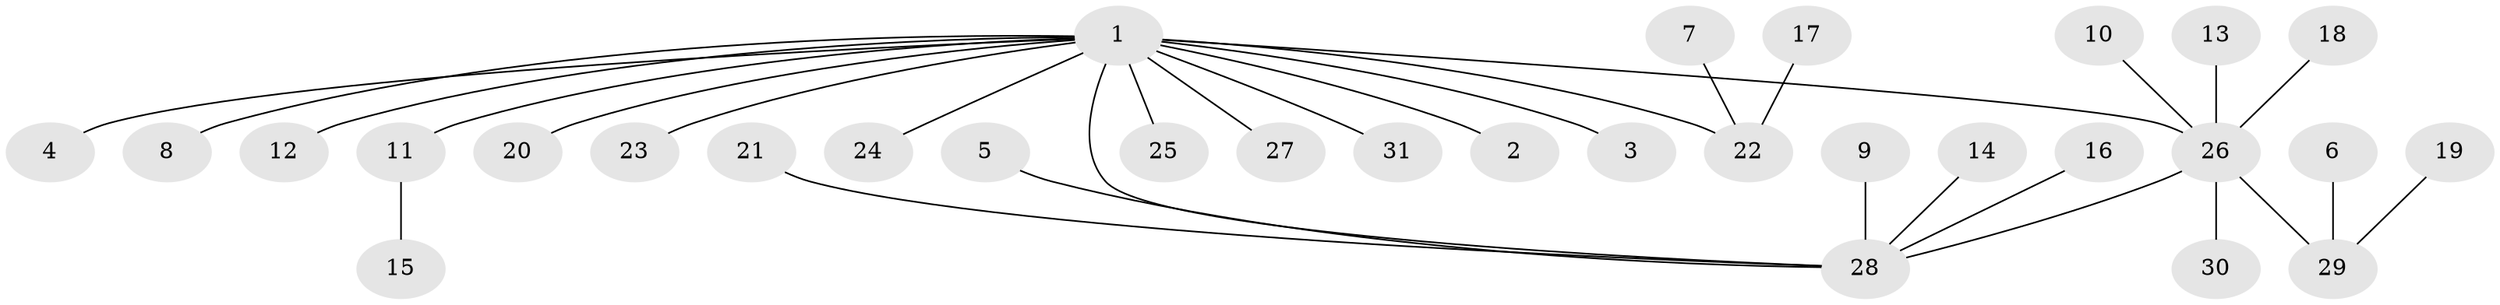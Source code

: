 // original degree distribution, {15: 0.01639344262295082, 5: 0.01639344262295082, 10: 0.01639344262295082, 4: 0.03278688524590164, 1: 0.639344262295082, 8: 0.01639344262295082, 6: 0.01639344262295082, 3: 0.04918032786885246, 2: 0.19672131147540983}
// Generated by graph-tools (version 1.1) at 2025/25/03/09/25 03:25:57]
// undirected, 31 vertices, 31 edges
graph export_dot {
graph [start="1"]
  node [color=gray90,style=filled];
  1;
  2;
  3;
  4;
  5;
  6;
  7;
  8;
  9;
  10;
  11;
  12;
  13;
  14;
  15;
  16;
  17;
  18;
  19;
  20;
  21;
  22;
  23;
  24;
  25;
  26;
  27;
  28;
  29;
  30;
  31;
  1 -- 2 [weight=1.0];
  1 -- 3 [weight=1.0];
  1 -- 4 [weight=1.0];
  1 -- 8 [weight=1.0];
  1 -- 11 [weight=1.0];
  1 -- 12 [weight=1.0];
  1 -- 20 [weight=1.0];
  1 -- 22 [weight=2.0];
  1 -- 23 [weight=1.0];
  1 -- 24 [weight=1.0];
  1 -- 25 [weight=1.0];
  1 -- 26 [weight=1.0];
  1 -- 27 [weight=1.0];
  1 -- 28 [weight=1.0];
  1 -- 31 [weight=1.0];
  5 -- 28 [weight=1.0];
  6 -- 29 [weight=1.0];
  7 -- 22 [weight=1.0];
  9 -- 28 [weight=1.0];
  10 -- 26 [weight=1.0];
  11 -- 15 [weight=1.0];
  13 -- 26 [weight=1.0];
  14 -- 28 [weight=1.0];
  16 -- 28 [weight=1.0];
  17 -- 22 [weight=1.0];
  18 -- 26 [weight=1.0];
  19 -- 29 [weight=1.0];
  21 -- 28 [weight=1.0];
  26 -- 28 [weight=1.0];
  26 -- 29 [weight=1.0];
  26 -- 30 [weight=1.0];
}
